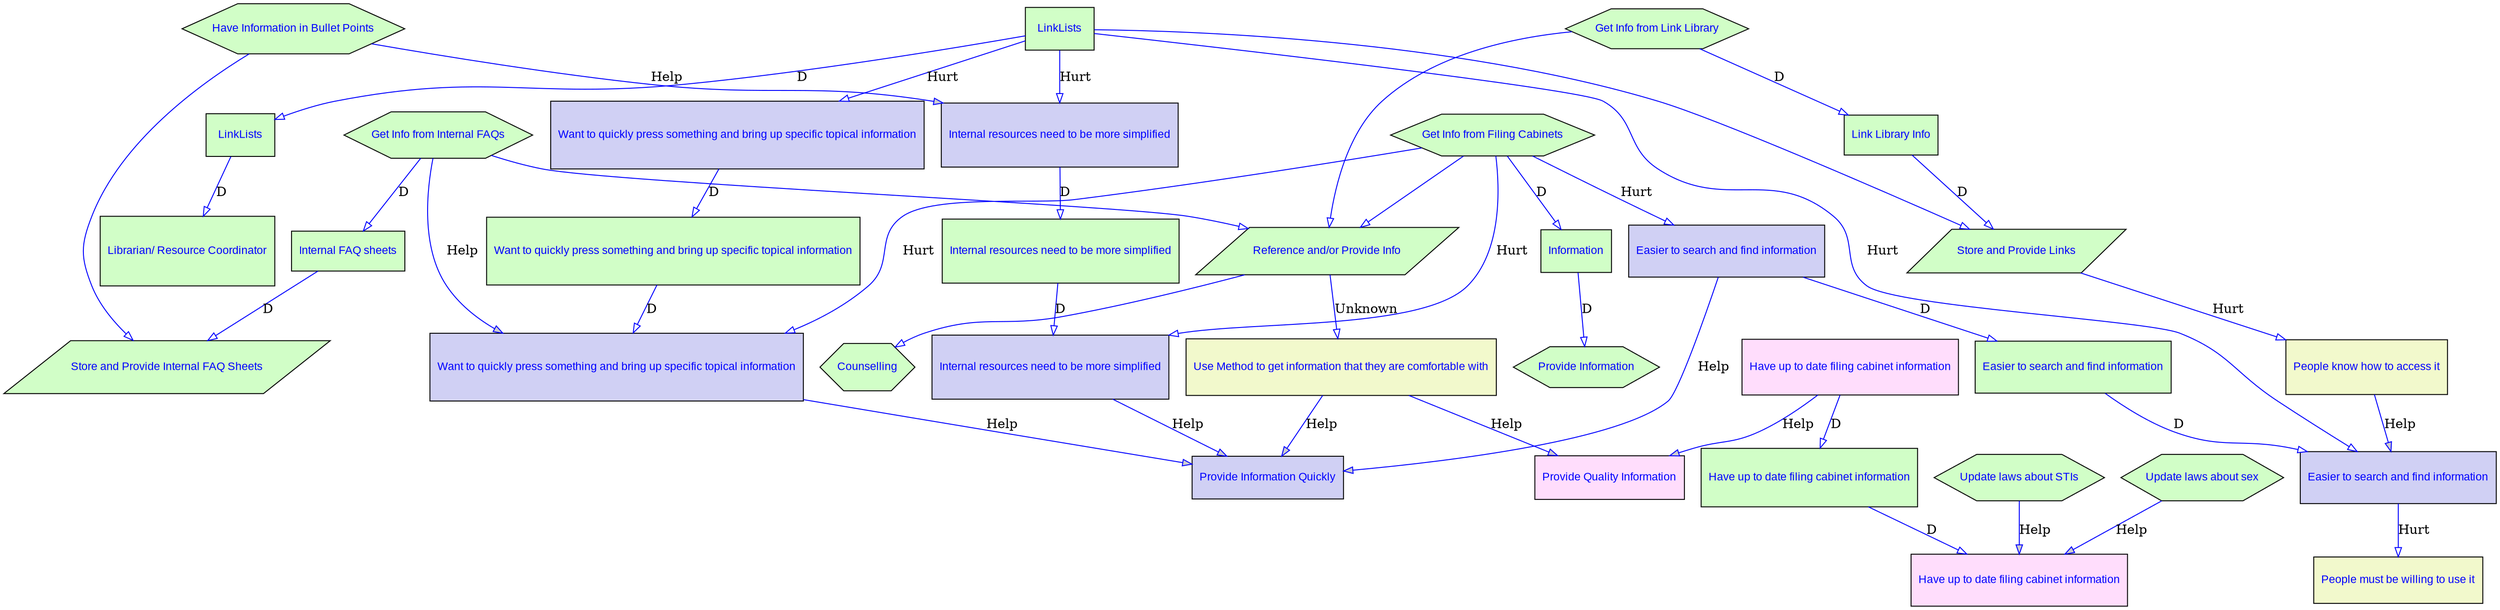  digraph  RootGraph {
  node [color="#000000", fontcolor="#0000FF", fontname=Arial, fontsize="12", style=filled];
  edge [color="#0000FF"];
  "Internal FAQ sheets" [width="0.946235236220472", height="0.591397022637795", pos="737.122736220472,221.798009350394", fillcolor="#D1FEC7", label="Internal FAQ sheets", shape=box];
  "Store and Provide Internal FAQ Sheets" [width="1.29265091863517", height="0.795477488390876", pos="412.837795275591,238.215772259237", fillcolor="#D1FEC7", label="Store and Provide Internal FAQ Sheets", shape=parallelogram];
  "Reference and/or Provide Info" [width="1.15748031496063", height="0.712295578437312", pos="1021.87653543307,569.614924288311", fillcolor="#D1FEC7", label="Reference and/or Provide Info", shape=parallelogram];
  "Use Method to get information that they are comfortable with" [width="1.41732283464567", height="0.852009541309434", pos="1179.7662992126,728.849351361156", fillcolor="#F2F9CC", label="Use Method to get information that they are comfortable with", shape=box];
  "Get Info from Link Library" [width="0.925606955380577", height="0.592388451443569", pos="940.474606299213,442.936062992126", fillcolor="#D1FEC7", label="Get Info from Link Library", sides="6", shape=polygon];
  "Link Library Info" [width="0.954109251968505", height="0.596318282480315", pos="730.603051181102,302.479111712598", fillcolor="#D1FEC7", label="Link Library Info", shape=box];
  "Get Info from Internal FAQs" [width="1.08308727034121", height="0.693175853018372", pos="1069.7344488189,442.028976377953", fillcolor="#D1FEC7", label="Get Info from Internal FAQs", sides="6", shape=polygon];
  "Store and Provide Links" [width="1.05265748031496", height="0.64778921865536", pos="186.497244094488,281.654900060569", fillcolor="#D1FEC7", label="Store and Provide Links", shape=parallelogram];
  "Have up to date filing cabinet information" [width="1.46578558583523", height="0.881142442722071", pos="641.510958255423,854.62254526083", fillcolor="#D1FEC7", label="Have up to date filing cabinet information", shape=box];
  "Have up to date filing cabinet information1" [width="1.28862023150452", height="0.77464125005839", pos="419.983399200304,768.01684878163", fillcolor="#FFDDFC", label="Have up to date filing cabinet information", shape=box];
  "Update laws about STIs" [width="1.07960137795276", height="0.690944881889764", pos="387.415098425197,672.68166769193", fillcolor="#D1FEC7", label="Update laws about STIs", sides="6", shape=polygon];
  "Update laws about sex" [width="1.07960137795276", height="0.690944881889764", pos="476.108503937008,672.68166769193", fillcolor="#D1FEC7", label="Update laws about sex", sides="6", shape=polygon];
  "Get Info from Filing Cabinets" [width="0.978100393700789", height="0.625984251968505", pos="1149.78106299213,503.011653543307", fillcolor="#D1FEC7", label="Get Info from Filing Cabinets", sides="6", shape=polygon];
  "Information" [width="1.02497539370079", height="0.640609621062991", pos="655.405570866142,715.569662893701", fillcolor="#D1FEC7", label=Information, shape=box];
  "Provide Information" [width="0.94488188976378", height="0.604724409448819", pos="525.530078740158,758.498267716536", fillcolor="#D1FEC7", label="Provide Information", sides="6", shape=polygon];
  "LinkLists" [width="1.02497539370079", height="0.640609621062991", pos="174.162106299213,139.664151082677", fillcolor="#D1FEC7", label=LinkLists, shape=box];
  "Internal resources need to be more simplified" [width="1.59312901339005", height="0.957693679072455", pos="369.229809836372,502.575240163144", fillcolor="#D0D0F4", label="Internal resources need to be more simplified", shape=box];
  "Counselling" [width="1.09621062992126", height="0.701574803149606", pos="1037.81255905512,653.134488188977", fillcolor="#D1FEC7", label=Counselling, sides="6", shape=polygon];
  "Have up to date filing cabinet information2" [width="1.39300343360425", height="0.837390174980383", pos="844.40261179873,754.736282519767", fillcolor="#FFDDFC", label="Have up to date filing cabinet information", shape=box];
  "Want to quickly press something and bring up specific topical information" [width="1.69291338582677", height="1.01767806323072", pos="495.27874015748,369.805544134573", fillcolor="#D0D0F4", label="Want to quickly press something and bring up specific topical information", shape=box];
  "Have Information in Bullet Points" [width="1.16535433070866", height="0.745826771653545", pos="446.806299212599,150.255118110236", fillcolor="#D1FEC7", label="Have Information in Bullet Points", sides="6", shape=polygon];
  "Easier to search and find information" [width="1.28862023150452", height="0.77464125005839", pos="464.850170853848,456.300313348559", fillcolor="#D0D0F4", label="Easier to search and find information", shape=box];
  "People know how to access it" [width="1.35433070866142", height="0.814142450584572", pos="357.231496062992,360.210545543879", fillcolor="#F2F9CC", label="People know how to access it", shape=box];
  "People must be willing to use it" [width="1.1541582892473", height="0.693810789315274", pos="200.355997625501,413.705377391728", fillcolor="#F2F9CC", label="People must be willing to use it", shape=box];
  "Want to quickly press something and bring up specific topical information1" [width="1.69291338582677", height="1.01767806323072", pos="991.262362204725,737.081134685755", fillcolor="#D0D0F4", label="Want to quickly press something and bring up specific topical information", shape=box];
  "Provide Information Quickly" [width="1.06299212598426", height="0.639007155982079", pos="1054.33700787402,846.240163127166", fillcolor="#D0D0F4", label="Provide Information Quickly", shape=box];
  "Provide Quality Information" [width="1.08661417322835", height="0.653207315003902", pos="944.069291338583,851.286801922818", fillcolor="#FFDDFC", label="Provide Quality Information", shape=box];
  "Internal resources need to be more simplified1" [width="1.59312901339005", height="0.957693679072455", pos="840.980990938735,683.098704730073", fillcolor="#D0D0F4", label="Internal resources need to be more simplified", shape=box];
  "Easier to search and find information1" [width="1.28862023150452", height="0.77464125005839", pos="823.149383452273,542.473541695015", fillcolor="#D0D0F4", label="Easier to search and find information", shape=box];
  "Easier to search and find information2" [width="1.28862023150452", height="0.77464125005839", pos="667.810800775108,467.638896025724", fillcolor="#D1FEC7", label="Easier to search and find information", shape=box];
  "LinkLists1" [width="1.02497539370079", height="0.640609621062991", pos="109.53218503937,666.908245570866", fillcolor="#D1FEC7", label=LinkLists, shape=box];
  "Librarian/ Resource Coordinator" [width="1.04073490813648", height="1.04073490813648", pos="71.6144881889765,835.757480314961", fillcolor="#D1FEC7", label="Librarian/ Resource Coordinator", shape=box];
  "Want to quickly press something and bring up specific topical information2" [width="1.69291338582677", height="1.01767806323072", pos="709.577952755905,370.93940240229", fillcolor="#D1FEC7", label="Want to quickly press something and bring up specific topical information", shape=box];
  "Internal resources need to be more simplified2" [width="1.59312901339005", height="0.957693679072455", pos="632.284927946609,545.661854336372", fillcolor="#D1FEC7", label="Internal resources need to be more simplified", shape=box];
  "Internal FAQ sheets"->"Store and Provide Internal FAQ Sheets" [fillcolor="#FFFFFF", label=D];
  "Reference and/or Provide Info"->"Use Method to get information that they are comfortable with" [fillcolor="#FFFFFF", label=Unknown];
  "Get Info from Link Library"->"Link Library Info" [fillcolor="#FFFFFF", label=D];
  "Get Info from Internal FAQs"->"Internal FAQ sheets" [fillcolor="#FFFFFF", label=D];
  "Link Library Info"->"Store and Provide Links" [fillcolor="#FFFFFF", label=D];
  "Have up to date filing cabinet information"->"Have up to date filing cabinet information1" [fillcolor="#FFFFFF", label=D];
  "Update laws about STIs"->"Have up to date filing cabinet information1" [fillcolor="#CDCDCD", label=Help];
  "Update laws about sex"->"Have up to date filing cabinet information1" [fillcolor="#CDCDCD", label=Help];
  "Get Info from Filing Cabinets"->"Information" [fillcolor="#FFFFFF", label=D];
  "Information"->"Provide Information" [fillcolor="#FFFFFF", label=D];
  "LinkLists"->"Internal resources need to be more simplified" [fillcolor="#FFFFFF", label=Hurt];
  "Reference and/or Provide Info"->"Counselling" [fillcolor="#FFFFFF"];
  "Have up to date filing cabinet information2"->"Have up to date filing cabinet information" [fillcolor="#FFFFFF", label=D];
  "LinkLists"->"Want to quickly press something and bring up specific topical information" [fillcolor="#FFFFFF", label=Hurt];
  "Have Information in Bullet Points"->"Store and Provide Internal FAQ Sheets" [fillcolor="#FFFFFF"];
  "LinkLists"->"Easier to search and find information" [fillcolor="#FFFFFF", label=Hurt];
  "Store and Provide Links"->"People know how to access it" [fillcolor="#FFFFFF", label=Hurt];
  "Easier to search and find information"->"People must be willing to use it" [fillcolor="#FFFFFF", label=Hurt];
  "Want to quickly press something and bring up specific topical information1"->"Provide Information Quickly" [fillcolor="#CDCDCD", label=Help];
  "Use Method to get information that they are comfortable with"->"Provide Information Quickly" [fillcolor="#CDCDCD", label=Help];
  "Use Method to get information that they are comfortable with"->"Provide Quality Information" [fillcolor="#CDCDCD", label=Help];
  "Have up to date filing cabinet information2"->"Provide Quality Information" [fillcolor="#CDCDCD", label=Help];
  "Internal resources need to be more simplified1"->"Provide Information Quickly" [fillcolor="#CDCDCD", label=Help];
  "Get Info from Internal FAQs"->"Want to quickly press something and bring up specific topical information1" [fillcolor="#CDCDCD", label=Help];
  "Have Information in Bullet Points"->"Internal resources need to be more simplified" [fillcolor="#CDCDCD", label=Help];
  "Easier to search and find information1"->"Provide Information Quickly" [fillcolor="#CDCDCD", label=Help];
  "Easier to search and find information2"->"Easier to search and find information" [fillcolor="#FFFFFF", label=D];
  "Easier to search and find information1"->"Easier to search and find information2" [fillcolor="#FFFFFF", label=D];
  "People know how to access it"->"Easier to search and find information" [fillcolor="#CDCDCD", label=Help];
  "LinkLists"->"LinkLists1" [fillcolor="#FFFFFF", label=D];
  "LinkLists1"->"Librarian/ Resource Coordinator" [fillcolor="#FFFFFF", label=D];
  "Get Info from Link Library"->"Reference and/or Provide Info" [fillcolor="#FFFFFF"];
  "Get Info from Internal FAQs"->"Reference and/or Provide Info" [fillcolor="#FFFFFF"];
  "Get Info from Filing Cabinets"->"Reference and/or Provide Info" [fillcolor="#FFFFFF"];
  "Get Info from Filing Cabinets"->"Want to quickly press something and bring up specific topical information1" [fillcolor="#FFFFFF", label=Hurt];
  "Get Info from Filing Cabinets"->"Easier to search and find information1" [fillcolor="#FFFFFF", label=Hurt];
  "Get Info from Filing Cabinets"->"Internal resources need to be more simplified1" [fillcolor="#FFFFFF", label=Hurt];
  "LinkLists"->"Store and Provide Links" [fillcolor="#FFFFFF"];
  "Want to quickly press something and bring up specific topical information"->"Want to quickly press something and bring up specific topical information2" [fillcolor="#FFFFFF", label=D];
  "Want to quickly press something and bring up specific topical information2"->"Want to quickly press something and bring up specific topical information1" [fillcolor="#FFFFFF", label=D];
  "Internal resources need to be more simplified"->"Internal resources need to be more simplified2" [fillcolor="#FFFFFF", label=D];
  "Internal resources need to be more simplified2"->"Internal resources need to be more simplified1" [fillcolor="#FFFFFF", label=D];
}
